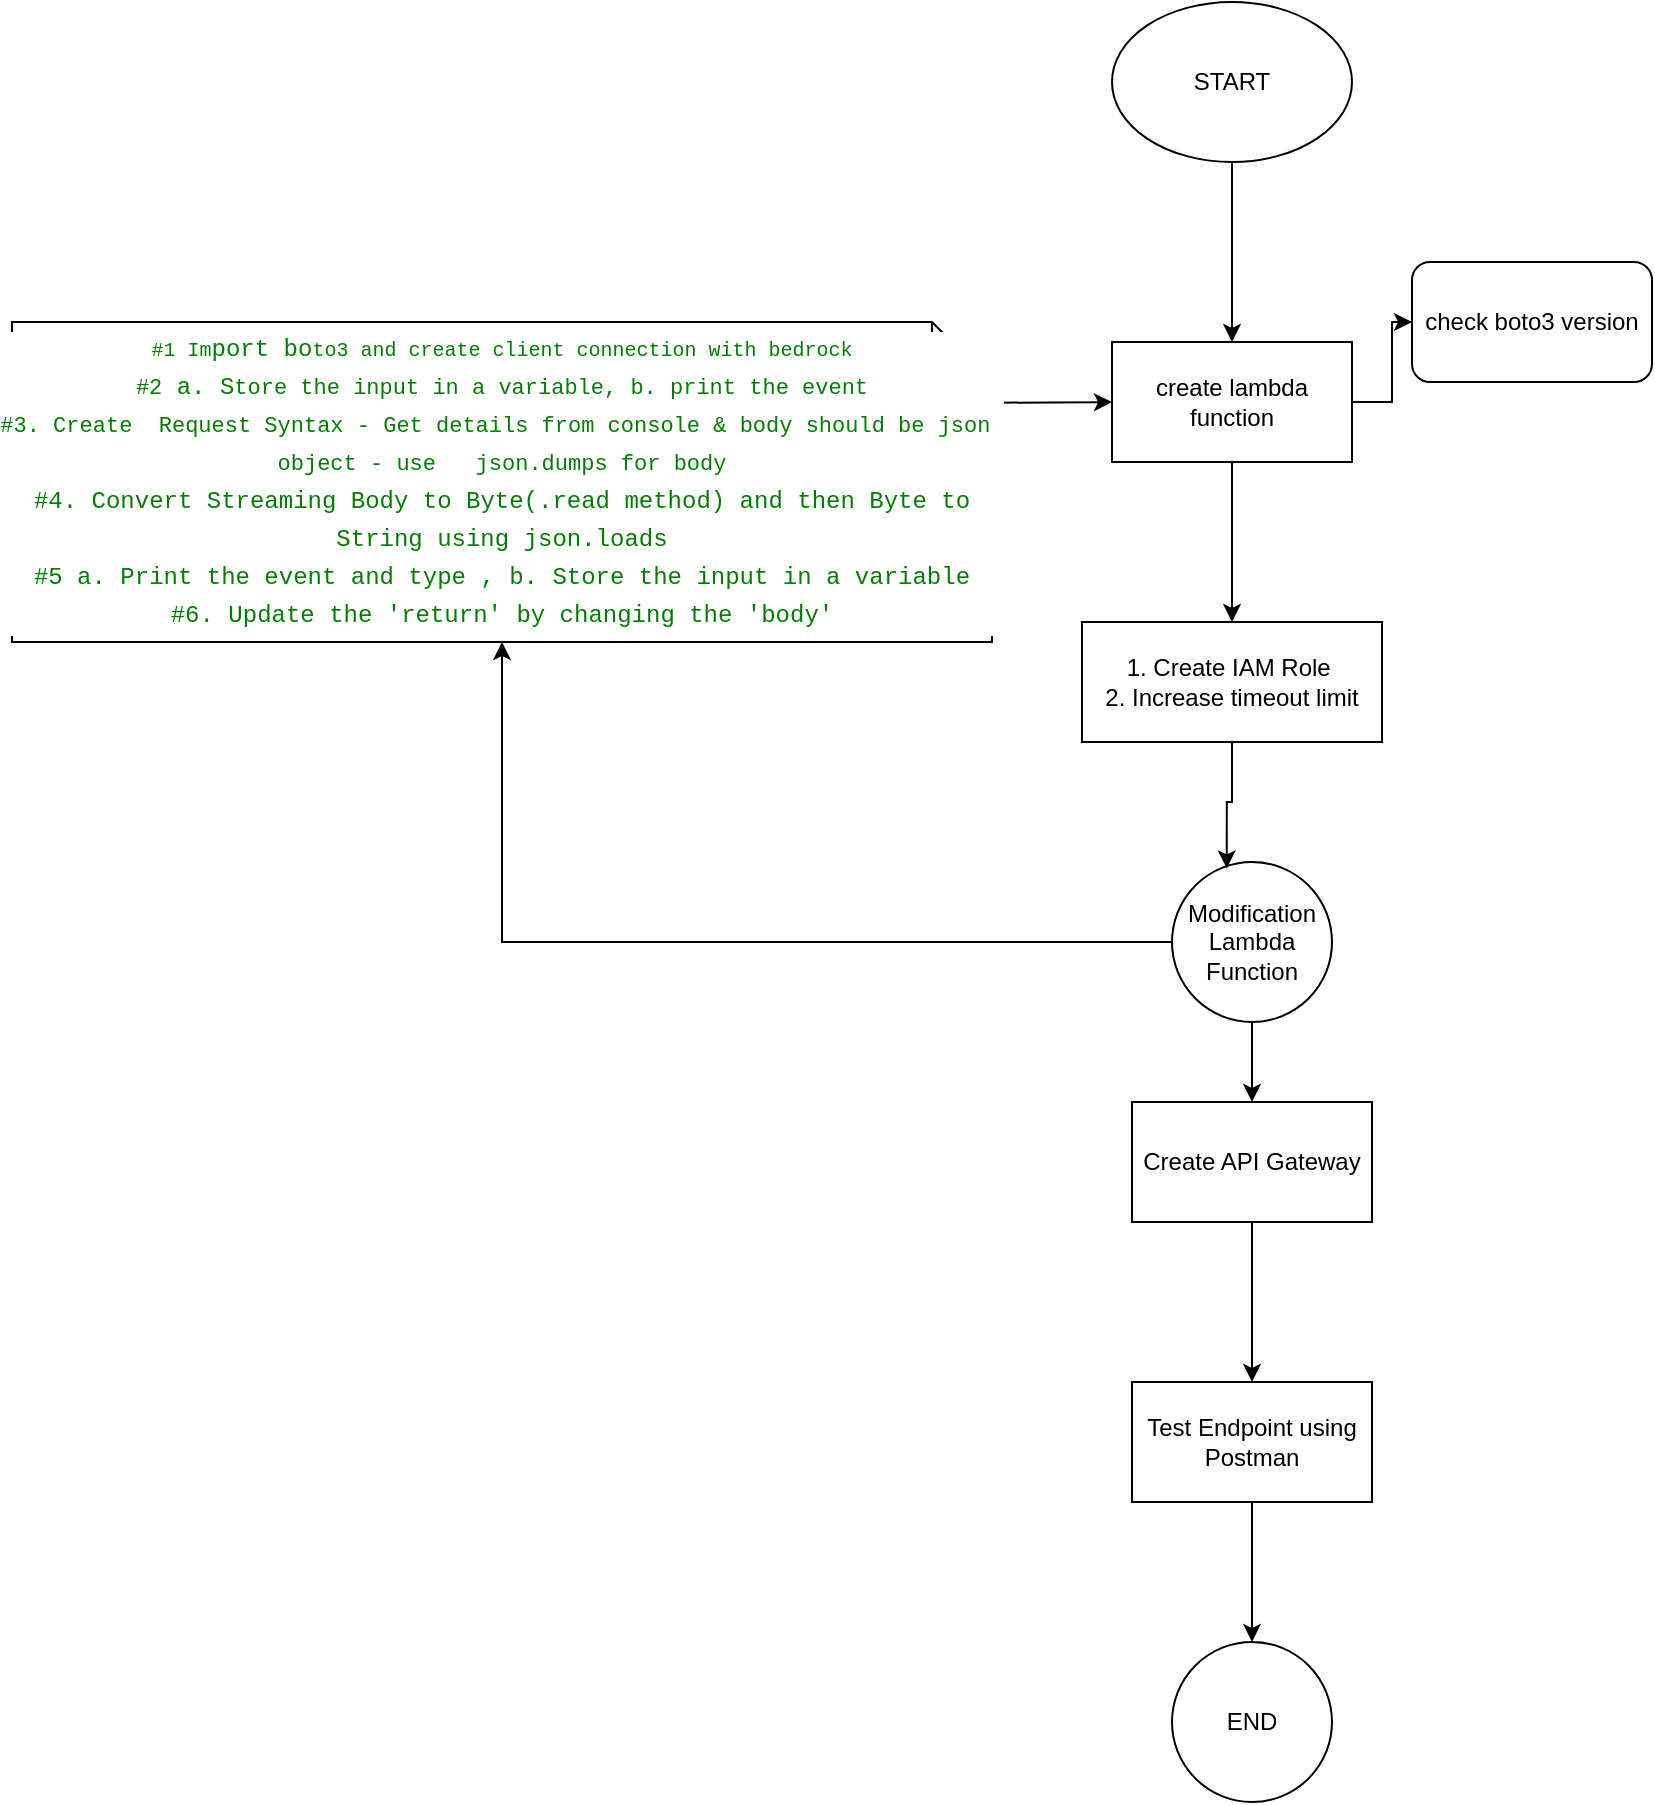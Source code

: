 <mxfile version="27.0.9">
  <diagram name="Page-1" id="-AmisZ6moHVAjojxsQdF">
    <mxGraphModel dx="1800" dy="890" grid="1" gridSize="10" guides="1" tooltips="1" connect="1" arrows="1" fold="1" page="1" pageScale="1" pageWidth="850" pageHeight="1100" math="0" shadow="0">
      <root>
        <mxCell id="0" />
        <mxCell id="1" parent="0" />
        <mxCell id="3kxXtxVJNzXdA0bIITQs-3" value="" style="edgeStyle=orthogonalEdgeStyle;rounded=0;orthogonalLoop=1;jettySize=auto;html=1;" edge="1" parent="1" source="3kxXtxVJNzXdA0bIITQs-1" target="3kxXtxVJNzXdA0bIITQs-2">
          <mxGeometry relative="1" as="geometry" />
        </mxCell>
        <mxCell id="3kxXtxVJNzXdA0bIITQs-1" value="START" style="ellipse;whiteSpace=wrap;html=1;" vertex="1" parent="1">
          <mxGeometry x="570" y="70" width="120" height="80" as="geometry" />
        </mxCell>
        <mxCell id="3kxXtxVJNzXdA0bIITQs-5" value="" style="edgeStyle=orthogonalEdgeStyle;rounded=0;orthogonalLoop=1;jettySize=auto;html=1;" edge="1" parent="1" source="3kxXtxVJNzXdA0bIITQs-2" target="3kxXtxVJNzXdA0bIITQs-4">
          <mxGeometry relative="1" as="geometry" />
        </mxCell>
        <mxCell id="3kxXtxVJNzXdA0bIITQs-7" value="" style="edgeStyle=orthogonalEdgeStyle;rounded=0;orthogonalLoop=1;jettySize=auto;html=1;" edge="1" parent="1" source="3kxXtxVJNzXdA0bIITQs-2" target="3kxXtxVJNzXdA0bIITQs-6">
          <mxGeometry relative="1" as="geometry" />
        </mxCell>
        <mxCell id="3kxXtxVJNzXdA0bIITQs-2" value="create lambda function" style="whiteSpace=wrap;html=1;" vertex="1" parent="1">
          <mxGeometry x="570" y="240" width="120" height="60" as="geometry" />
        </mxCell>
        <mxCell id="3kxXtxVJNzXdA0bIITQs-4" value="check boto3 version" style="rounded=1;whiteSpace=wrap;html=1;" vertex="1" parent="1">
          <mxGeometry x="720" y="200" width="120" height="60" as="geometry" />
        </mxCell>
        <mxCell id="3kxXtxVJNzXdA0bIITQs-6" value="1. Create IAM Role&amp;nbsp;&lt;br&gt;2. Increase timeout limit" style="whiteSpace=wrap;html=1;" vertex="1" parent="1">
          <mxGeometry x="555" y="380" width="150" height="60" as="geometry" />
        </mxCell>
        <mxCell id="3kxXtxVJNzXdA0bIITQs-9" style="edgeStyle=orthogonalEdgeStyle;rounded=0;orthogonalLoop=1;jettySize=auto;html=1;entryX=0;entryY=0.5;entryDx=0;entryDy=0;exitX=1.003;exitY=0.252;exitDx=0;exitDy=0;exitPerimeter=0;" edge="1" parent="1" source="3kxXtxVJNzXdA0bIITQs-8" target="3kxXtxVJNzXdA0bIITQs-2">
          <mxGeometry relative="1" as="geometry" />
        </mxCell>
        <mxCell id="3kxXtxVJNzXdA0bIITQs-8" value="&lt;div style=&quot;color: rgb(59, 59, 59); background-color: rgb(255, 255, 255); font-family: Consolas, &amp;quot;Courier New&amp;quot;, monospace; line-height: 19px; white-space: pre;&quot;&gt;&lt;span style=&quot;color: rgb(0, 128, 0);&quot;&gt;&lt;font style=&quot;font-size: 10px;&quot;&gt;#1 Im&lt;/font&gt;&lt;font style=&quot;font-size: 12px;&quot;&gt;port bo&lt;/font&gt;&lt;font style=&quot;font-size: 10px;&quot;&gt;to3 and create client connection with bedrock&lt;/font&gt;&lt;/span&gt;&lt;/div&gt;&lt;div style=&quot;color: rgb(59, 59, 59); background-color: rgb(255, 255, 255); font-family: Consolas, &amp;quot;Courier New&amp;quot;, monospace; line-height: 19px; white-space: pre;&quot;&gt;&lt;div style=&quot;line-height: 19px;&quot;&gt;&lt;span style=&quot;color: rgb(0, 128, 0);&quot;&gt;&lt;font style=&quot;font-size: 11px;&quot;&gt;#2&lt;/font&gt;&lt;font style=&quot;font-size: 12px;&quot;&gt; a. S&lt;/font&gt;&lt;font style=&quot;font-size: 11px;&quot;&gt;tore the input in a variable, b. print the event&lt;/font&gt;&lt;/span&gt;&lt;/div&gt;&lt;div style=&quot;line-height: 19px;&quot;&gt;&lt;div style=&quot;line-height: 19px;&quot;&gt;&lt;span style=&quot;color: rgb(0, 128, 0);&quot;&gt;&lt;font style=&quot;font-size: 11px;&quot;&gt;#3. Create &amp;nbsp;Request Syntax - Get details from console &amp;amp; body should be json &lt;/font&gt;&lt;/span&gt;&lt;/div&gt;&lt;div style=&quot;line-height: 19px;&quot;&gt;&lt;span style=&quot;color: rgb(0, 128, 0);&quot;&gt;&lt;font style=&quot;font-size: 11px;&quot;&gt;object - use &amp;nbsp; json.dumps for body&lt;/font&gt;&lt;/span&gt;&lt;/div&gt;&lt;div style=&quot;line-height: 19px;&quot;&gt;&lt;div style=&quot;line-height: 19px;&quot;&gt;&lt;span style=&quot;color: rgb(0, 128, 0);&quot;&gt;&lt;font style=&quot;font-size: 12px;&quot;&gt;#4. Convert Streaming Body to Byte(.read method) and then Byte to&lt;/font&gt;&lt;/span&gt;&lt;/div&gt;&lt;div style=&quot;line-height: 19px;&quot;&gt;&lt;span style=&quot;color: rgb(0, 128, 0);&quot;&gt;&lt;font style=&quot;font-size: 12px;&quot;&gt;String using json.loads&lt;/font&gt;&lt;/span&gt;&lt;/div&gt;&lt;div style=&quot;line-height: 19px;&quot;&gt;&lt;div style=&quot;line-height: 19px;&quot;&gt;&lt;span style=&quot;color: rgb(0, 128, 0);&quot;&gt;&lt;font style=&quot;font-size: 12px;&quot;&gt;#5 a. Print the event and type , b. Store the input in a variable&lt;/font&gt;&lt;/span&gt;&lt;/div&gt;&lt;div style=&quot;line-height: 19px;&quot;&gt;&lt;span style=&quot;color: rgb(0, 128, 0);&quot;&gt;&lt;font style=&quot;font-size: 12px;&quot;&gt;#6. Update the &#39;return&#39; by changing the &#39;body&#39;&lt;/font&gt;&lt;/span&gt;&lt;/div&gt;&lt;/div&gt;&lt;/div&gt;&lt;/div&gt;&lt;/div&gt;" style="shape=note;whiteSpace=wrap;html=1;backgroundOutline=1;darkOpacity=0.05;" vertex="1" parent="1">
          <mxGeometry x="20" y="230" width="490" height="160" as="geometry" />
        </mxCell>
        <mxCell id="3kxXtxVJNzXdA0bIITQs-11" style="edgeStyle=orthogonalEdgeStyle;rounded=0;orthogonalLoop=1;jettySize=auto;html=1;" edge="1" parent="1" source="3kxXtxVJNzXdA0bIITQs-10" target="3kxXtxVJNzXdA0bIITQs-8">
          <mxGeometry relative="1" as="geometry" />
        </mxCell>
        <mxCell id="3kxXtxVJNzXdA0bIITQs-14" value="" style="edgeStyle=orthogonalEdgeStyle;rounded=0;orthogonalLoop=1;jettySize=auto;html=1;" edge="1" parent="1" source="3kxXtxVJNzXdA0bIITQs-10" target="3kxXtxVJNzXdA0bIITQs-13">
          <mxGeometry relative="1" as="geometry" />
        </mxCell>
        <mxCell id="3kxXtxVJNzXdA0bIITQs-10" value="Modification&lt;div&gt;Lambda Function&lt;/div&gt;" style="ellipse;whiteSpace=wrap;html=1;aspect=fixed;" vertex="1" parent="1">
          <mxGeometry x="600" y="500" width="80" height="80" as="geometry" />
        </mxCell>
        <mxCell id="3kxXtxVJNzXdA0bIITQs-12" style="edgeStyle=orthogonalEdgeStyle;rounded=0;orthogonalLoop=1;jettySize=auto;html=1;entryX=0.342;entryY=0.04;entryDx=0;entryDy=0;entryPerimeter=0;" edge="1" parent="1" source="3kxXtxVJNzXdA0bIITQs-6" target="3kxXtxVJNzXdA0bIITQs-10">
          <mxGeometry relative="1" as="geometry" />
        </mxCell>
        <mxCell id="3kxXtxVJNzXdA0bIITQs-16" value="" style="edgeStyle=orthogonalEdgeStyle;rounded=0;orthogonalLoop=1;jettySize=auto;html=1;" edge="1" parent="1" source="3kxXtxVJNzXdA0bIITQs-13" target="3kxXtxVJNzXdA0bIITQs-15">
          <mxGeometry relative="1" as="geometry" />
        </mxCell>
        <mxCell id="3kxXtxVJNzXdA0bIITQs-13" value="Create API Gateway" style="whiteSpace=wrap;html=1;" vertex="1" parent="1">
          <mxGeometry x="580" y="620" width="120" height="60" as="geometry" />
        </mxCell>
        <mxCell id="3kxXtxVJNzXdA0bIITQs-18" value="" style="edgeStyle=orthogonalEdgeStyle;rounded=0;orthogonalLoop=1;jettySize=auto;html=1;" edge="1" parent="1" source="3kxXtxVJNzXdA0bIITQs-15" target="3kxXtxVJNzXdA0bIITQs-17">
          <mxGeometry relative="1" as="geometry" />
        </mxCell>
        <mxCell id="3kxXtxVJNzXdA0bIITQs-15" value="Test Endpoint using Postman" style="whiteSpace=wrap;html=1;" vertex="1" parent="1">
          <mxGeometry x="580" y="760" width="120" height="60" as="geometry" />
        </mxCell>
        <mxCell id="3kxXtxVJNzXdA0bIITQs-17" value="END" style="ellipse;whiteSpace=wrap;html=1;" vertex="1" parent="1">
          <mxGeometry x="600" y="890" width="80" height="80" as="geometry" />
        </mxCell>
      </root>
    </mxGraphModel>
  </diagram>
</mxfile>
